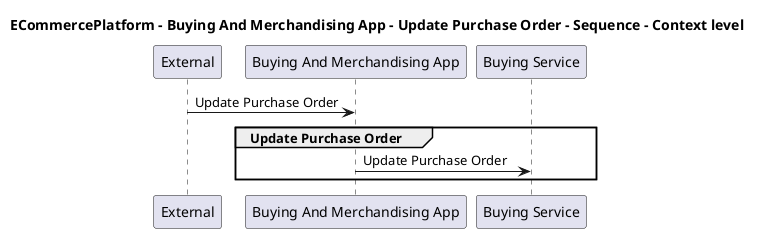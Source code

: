 @startuml

title ECommercePlatform - Buying And Merchandising App - Update Purchase Order - Sequence - Context level

participant "External" as C4InterFlow.SoftwareSystems.ExternalSystem
participant "Buying And Merchandising App" as ECommercePlatform.SoftwareSystems.BuyingAndMerchandisingApp
participant "Buying Service" as ECommercePlatform.SoftwareSystems.BuyingService

C4InterFlow.SoftwareSystems.ExternalSystem -> ECommercePlatform.SoftwareSystems.BuyingAndMerchandisingApp : Update Purchase Order
group Update Purchase Order
ECommercePlatform.SoftwareSystems.BuyingAndMerchandisingApp -> ECommercePlatform.SoftwareSystems.BuyingService : Update Purchase Order
end


@enduml
